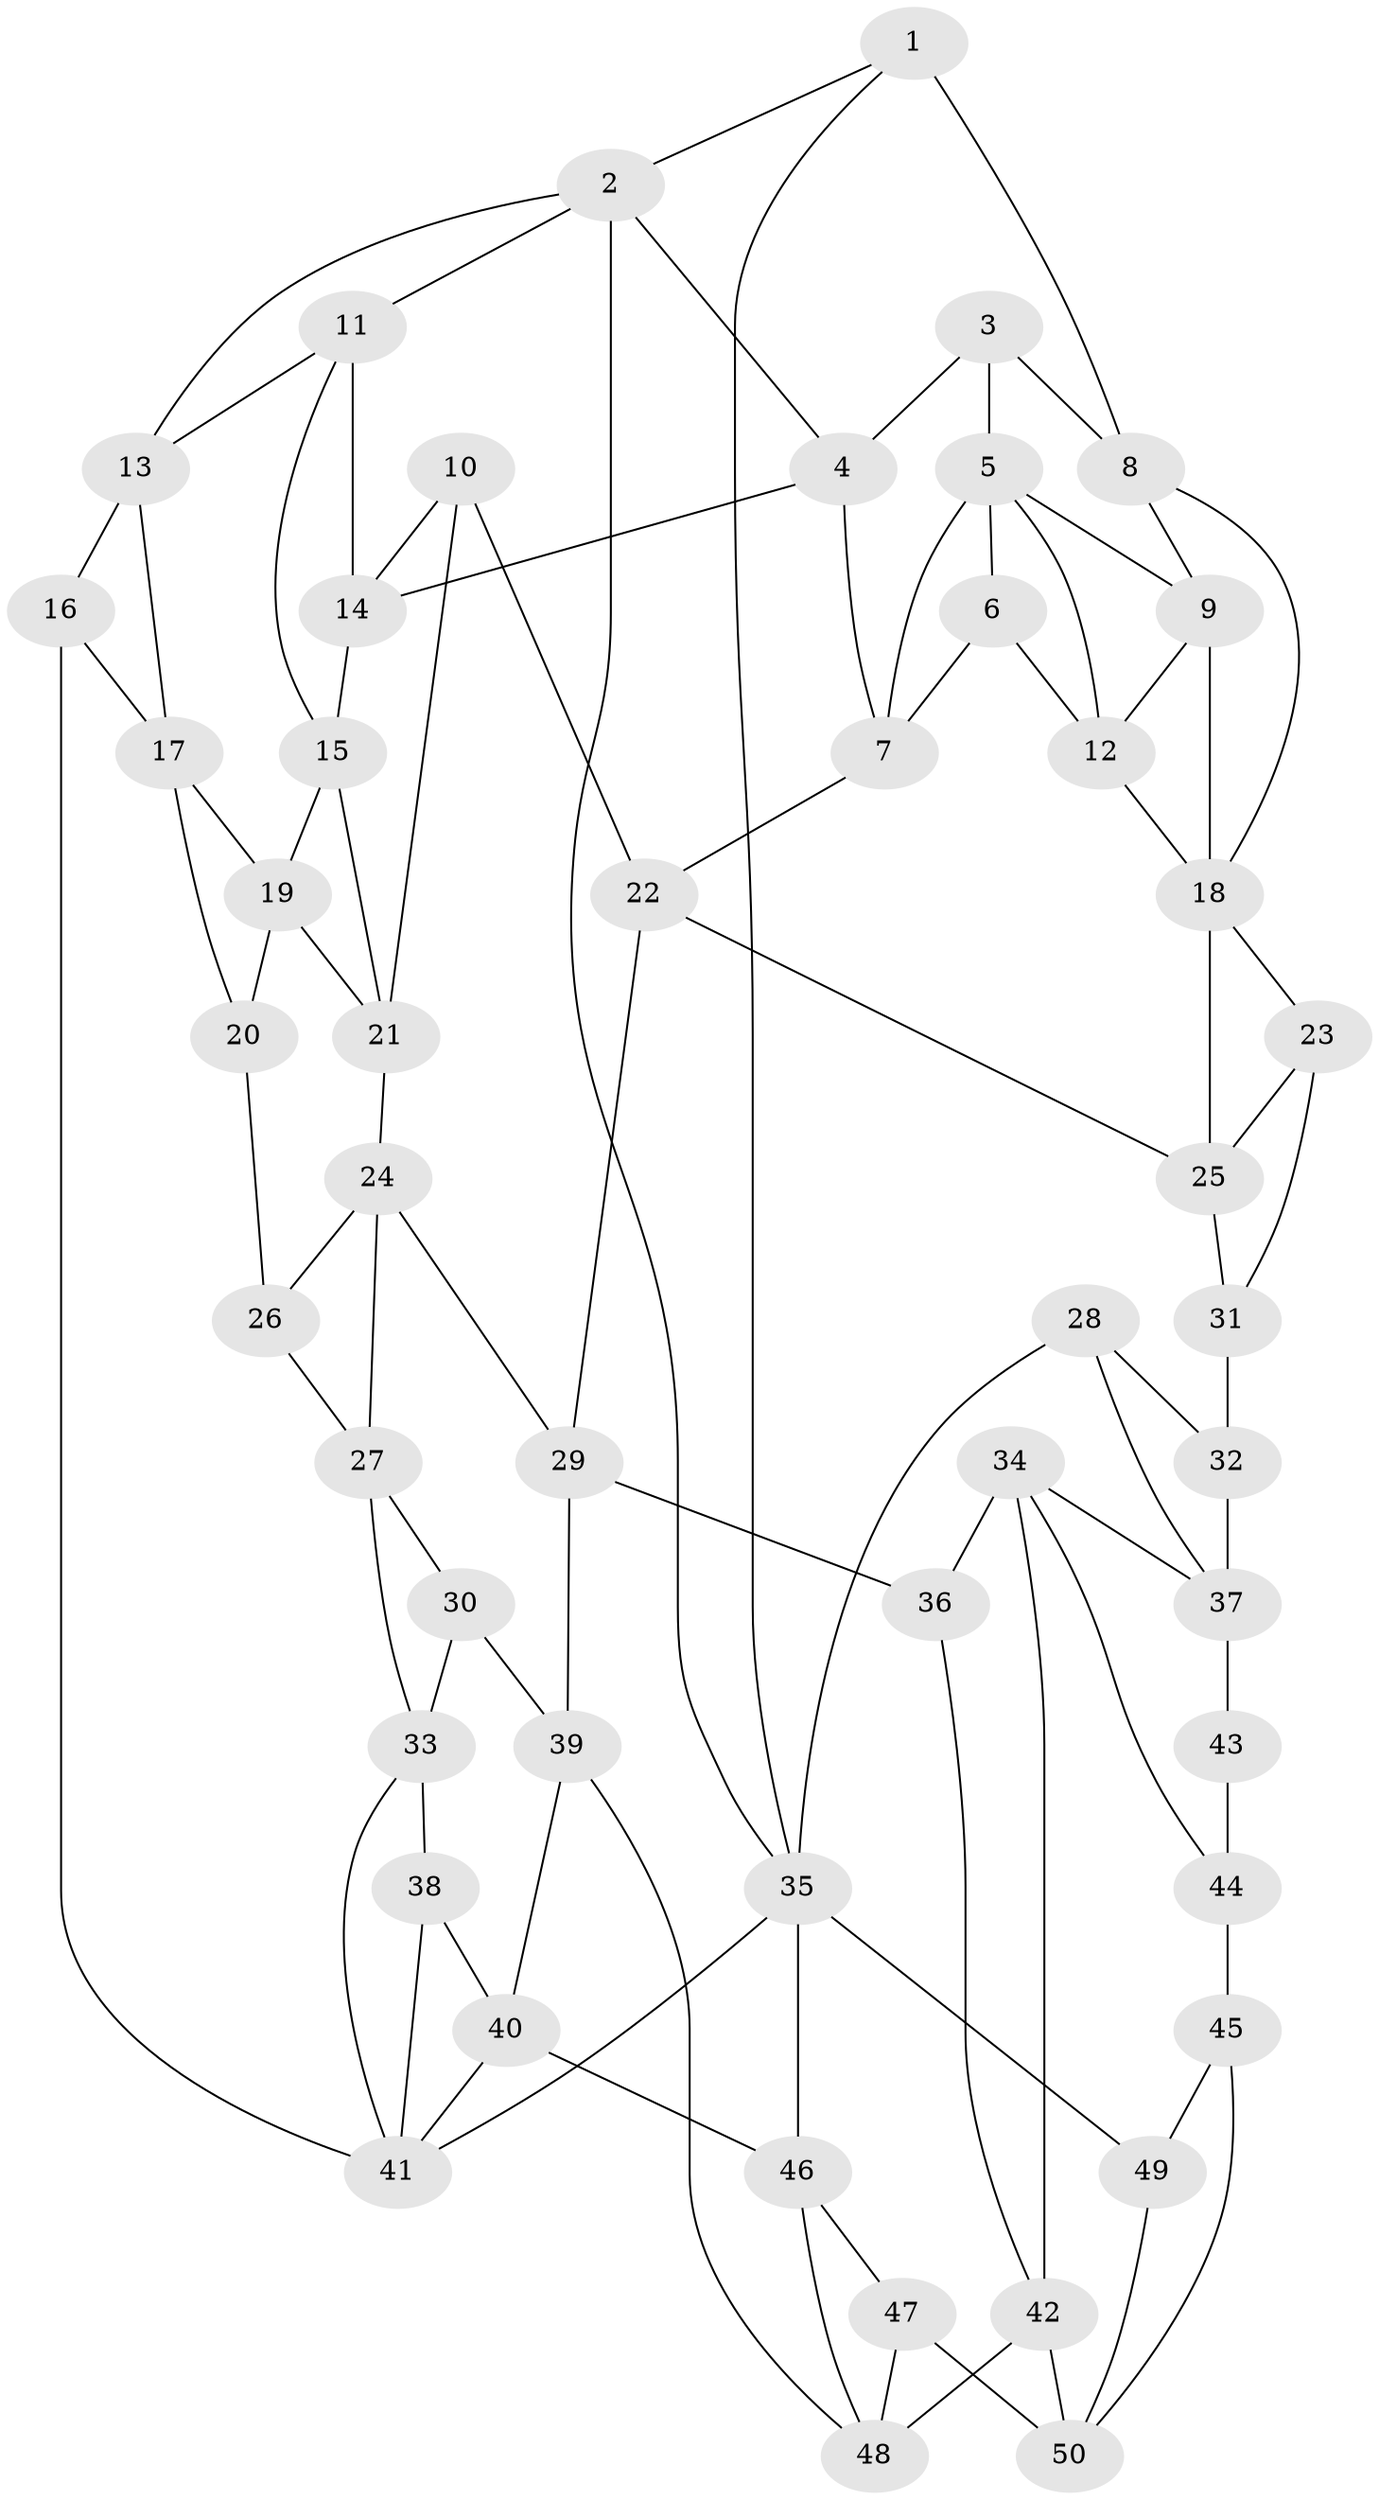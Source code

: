 // original degree distribution, {3: 0.016129032258064516, 6: 0.23387096774193547, 4: 0.25, 5: 0.5}
// Generated by graph-tools (version 1.1) at 2025/38/03/04/25 23:38:27]
// undirected, 50 vertices, 93 edges
graph export_dot {
  node [color=gray90,style=filled];
  1;
  2;
  3;
  4;
  5;
  6;
  7;
  8;
  9;
  10;
  11;
  12;
  13;
  14;
  15;
  16;
  17;
  18;
  19;
  20;
  21;
  22;
  23;
  24;
  25;
  26;
  27;
  28;
  29;
  30;
  31;
  32;
  33;
  34;
  35;
  36;
  37;
  38;
  39;
  40;
  41;
  42;
  43;
  44;
  45;
  46;
  47;
  48;
  49;
  50;
  1 -- 2 [weight=1.0];
  1 -- 8 [weight=2.0];
  1 -- 35 [weight=1.0];
  2 -- 4 [weight=1.0];
  2 -- 11 [weight=1.0];
  2 -- 13 [weight=1.0];
  2 -- 35 [weight=1.0];
  3 -- 4 [weight=1.0];
  3 -- 5 [weight=1.0];
  3 -- 8 [weight=1.0];
  4 -- 7 [weight=1.0];
  4 -- 14 [weight=1.0];
  5 -- 6 [weight=1.0];
  5 -- 7 [weight=2.0];
  5 -- 9 [weight=1.0];
  5 -- 12 [weight=1.0];
  6 -- 7 [weight=1.0];
  6 -- 12 [weight=1.0];
  7 -- 22 [weight=1.0];
  8 -- 9 [weight=1.0];
  8 -- 18 [weight=1.0];
  9 -- 12 [weight=1.0];
  9 -- 18 [weight=1.0];
  10 -- 14 [weight=2.0];
  10 -- 21 [weight=1.0];
  10 -- 22 [weight=1.0];
  11 -- 13 [weight=1.0];
  11 -- 14 [weight=2.0];
  11 -- 15 [weight=1.0];
  12 -- 18 [weight=1.0];
  13 -- 16 [weight=1.0];
  13 -- 17 [weight=1.0];
  14 -- 15 [weight=1.0];
  15 -- 19 [weight=1.0];
  15 -- 21 [weight=1.0];
  16 -- 17 [weight=1.0];
  16 -- 41 [weight=1.0];
  17 -- 19 [weight=1.0];
  17 -- 20 [weight=2.0];
  18 -- 23 [weight=1.0];
  18 -- 25 [weight=2.0];
  19 -- 20 [weight=1.0];
  19 -- 21 [weight=1.0];
  20 -- 26 [weight=2.0];
  21 -- 24 [weight=1.0];
  22 -- 25 [weight=1.0];
  22 -- 29 [weight=1.0];
  23 -- 25 [weight=1.0];
  23 -- 31 [weight=1.0];
  24 -- 26 [weight=1.0];
  24 -- 27 [weight=1.0];
  24 -- 29 [weight=1.0];
  25 -- 31 [weight=2.0];
  26 -- 27 [weight=1.0];
  27 -- 30 [weight=1.0];
  27 -- 33 [weight=1.0];
  28 -- 32 [weight=1.0];
  28 -- 35 [weight=1.0];
  28 -- 37 [weight=1.0];
  29 -- 36 [weight=2.0];
  29 -- 39 [weight=1.0];
  30 -- 33 [weight=1.0];
  30 -- 39 [weight=1.0];
  31 -- 32 [weight=3.0];
  32 -- 37 [weight=2.0];
  33 -- 38 [weight=1.0];
  33 -- 41 [weight=1.0];
  34 -- 36 [weight=1.0];
  34 -- 37 [weight=1.0];
  34 -- 42 [weight=1.0];
  34 -- 44 [weight=1.0];
  35 -- 41 [weight=1.0];
  35 -- 46 [weight=1.0];
  35 -- 49 [weight=1.0];
  36 -- 42 [weight=1.0];
  37 -- 43 [weight=2.0];
  38 -- 40 [weight=1.0];
  38 -- 41 [weight=2.0];
  39 -- 40 [weight=1.0];
  39 -- 48 [weight=1.0];
  40 -- 41 [weight=1.0];
  40 -- 46 [weight=1.0];
  42 -- 48 [weight=1.0];
  42 -- 50 [weight=1.0];
  43 -- 44 [weight=2.0];
  44 -- 45 [weight=3.0];
  45 -- 49 [weight=1.0];
  45 -- 50 [weight=1.0];
  46 -- 47 [weight=1.0];
  46 -- 48 [weight=1.0];
  47 -- 48 [weight=1.0];
  47 -- 50 [weight=1.0];
  49 -- 50 [weight=1.0];
}
